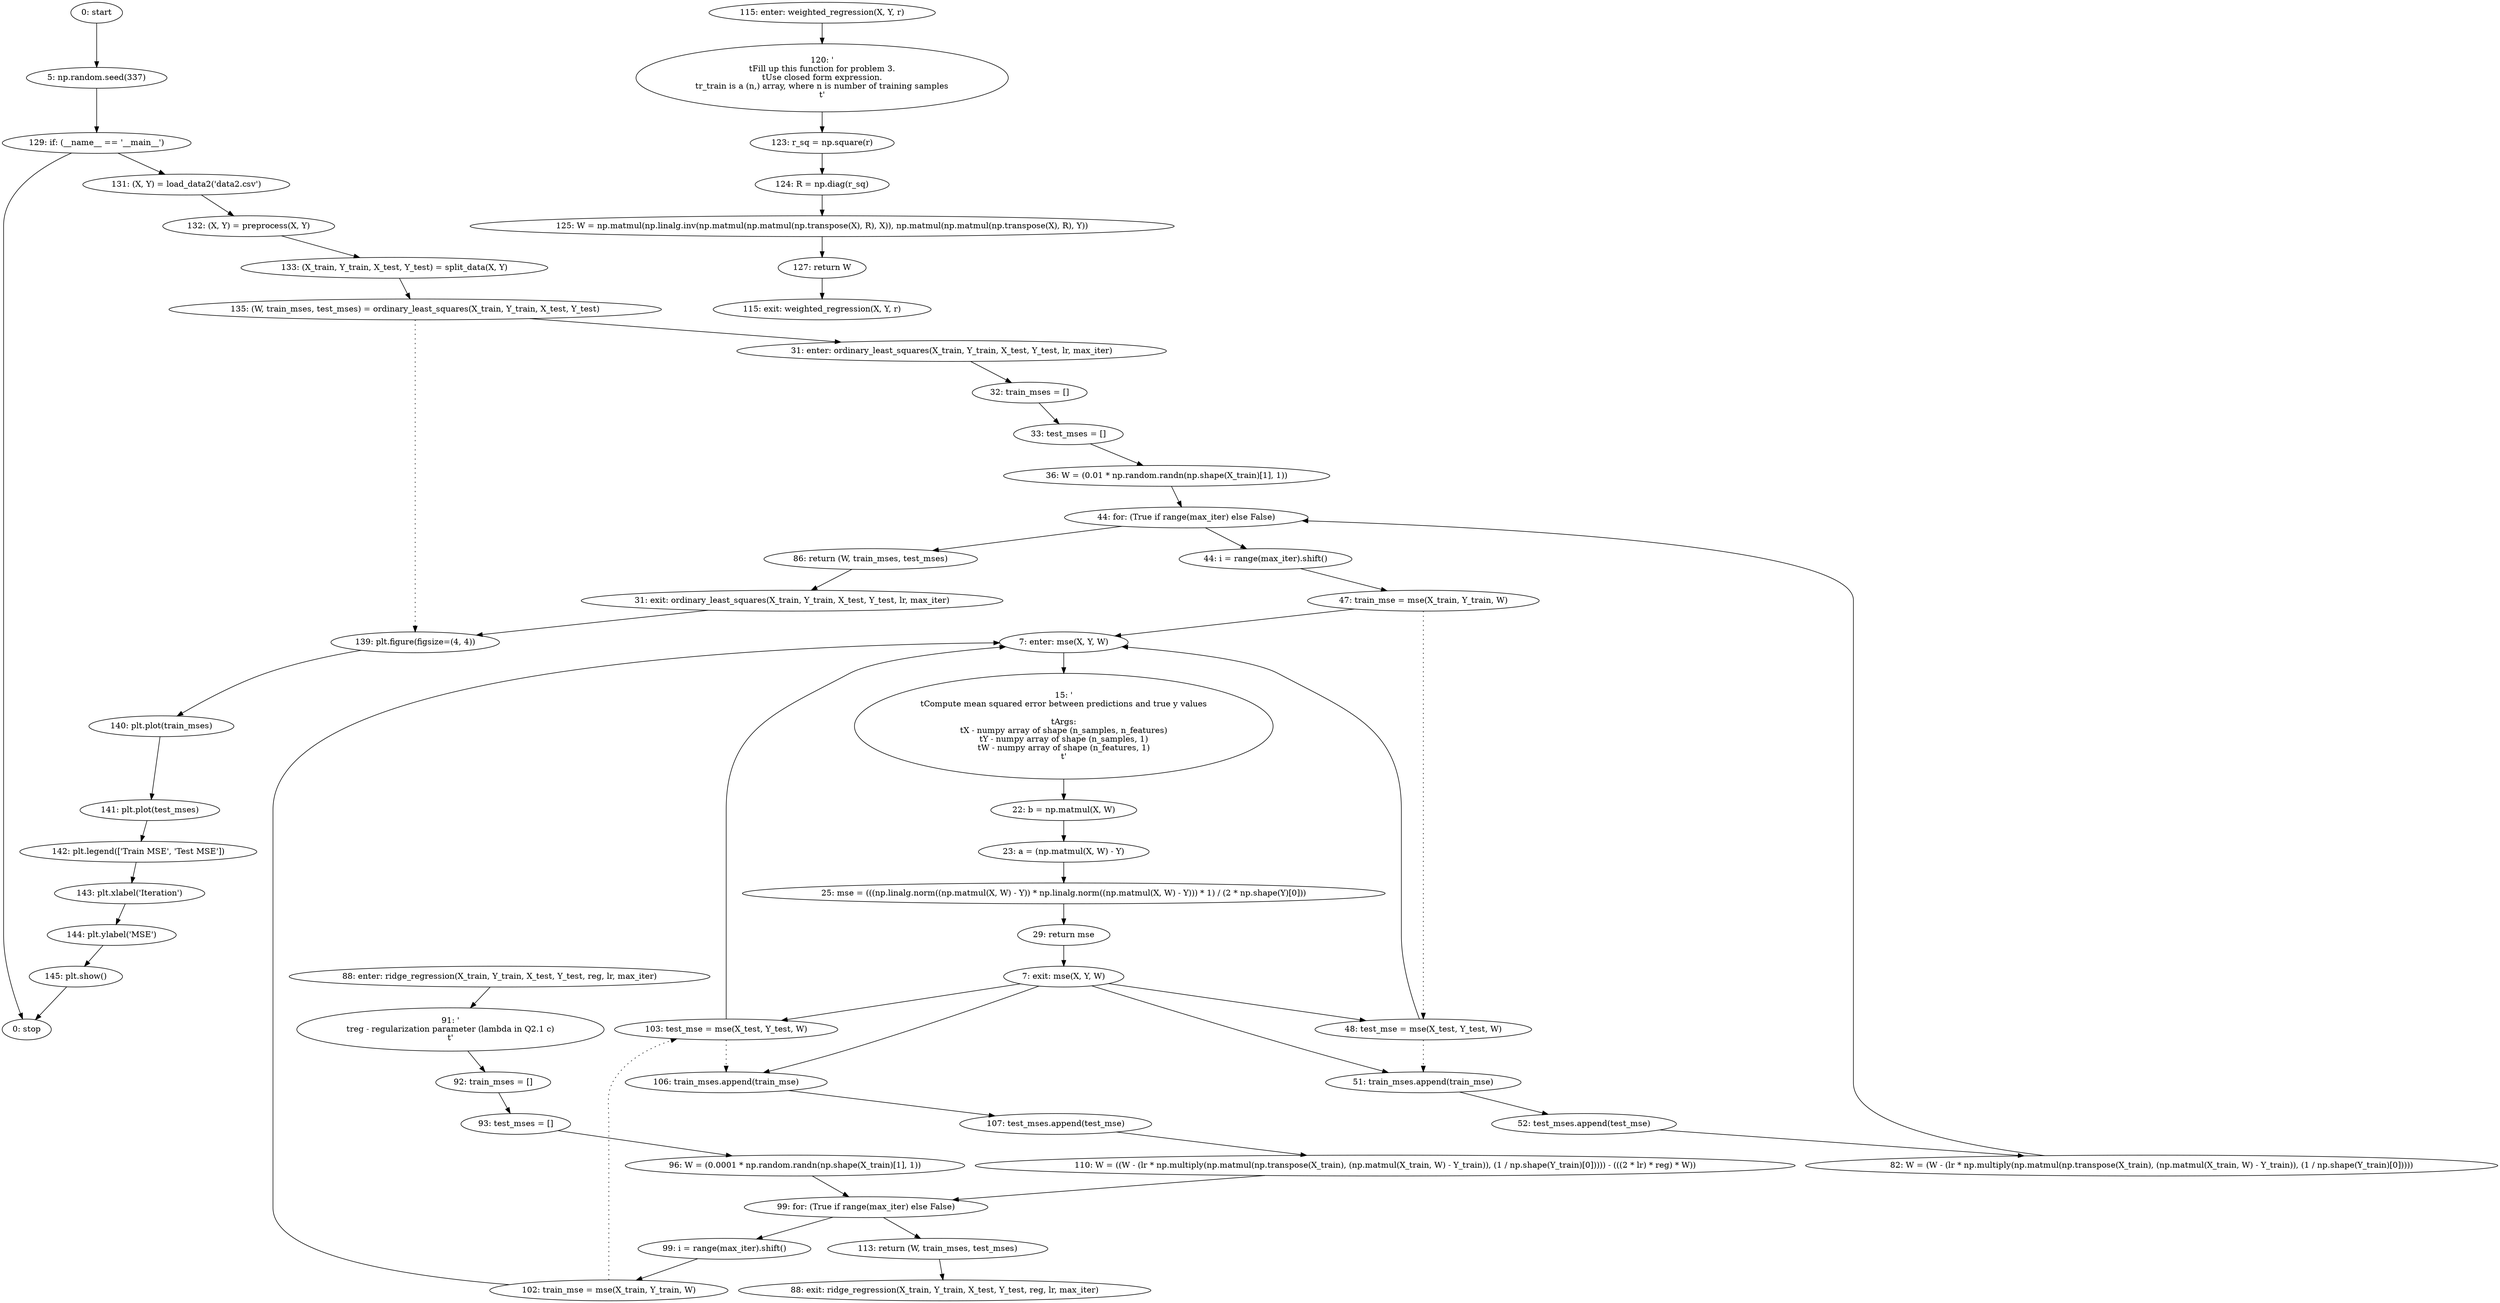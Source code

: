 strict digraph "" {
	node [label="\N"];
	0	 [label="0: start"];
	1	 [label="5: np.random.seed(337)"];
	0 -> 1;
	43	 [label="129: if: (__name__ == '__main__')"];
	1 -> 43;
	44	 [label="131: (X, Y) = load_data2('data2.csv')"];
	43 -> 44;
	55	 [label="0: stop"];
	43 -> 55;
	2	 [label="7: enter: mse(X, Y, W)"];
	4	 [label="15: '\n\tCompute mean squared error between predictions and true y values\n\n\tArgs:\n\tX - numpy array of shape (n_samples, n_features)\n\tY \
- numpy array of shape (n_samples, 1)\n\tW - numpy array of shape (n_features, 1)\n\t'"];
	2 -> 4;
	5	 [label="22: b = np.matmul(X, W)"];
	4 -> 5;
	16	 [label="47: train_mse = mse(X_train, Y_train, W)"];
	16 -> 2;
	17	 [label="48: test_mse = mse(X_test, Y_test, W)"];
	16 -> 17	 [style=dotted,
		weight=100];
	17 -> 2;
	18	 [label="51: train_mses.append(train_mse)"];
	17 -> 18	 [style=dotted,
		weight=100];
	19	 [label="52: test_mses.append(test_mse)"];
	18 -> 19;
	30	 [label="102: train_mse = mse(X_train, Y_train, W)"];
	30 -> 2;
	31	 [label="103: test_mse = mse(X_test, Y_test, W)"];
	30 -> 31	 [style=dotted,
		weight=100];
	31 -> 2;
	32	 [label="106: train_mses.append(train_mse)"];
	31 -> 32	 [style=dotted,
		weight=100];
	33	 [label="107: test_mses.append(test_mse)"];
	32 -> 33;
	3	 [label="7: exit: mse(X, Y, W)"];
	3 -> 17;
	3 -> 18;
	3 -> 31;
	3 -> 32;
	8	 [label="29: return mse"];
	8 -> 3;
	6	 [label="23: a = (np.matmul(X, W) - Y)"];
	5 -> 6;
	7	 [label="25: mse = (((np.linalg.norm((np.matmul(X, W) - Y)) * np.linalg.norm((np.matmul(X, W) - Y))) * 1) / (2 * np.shape(Y)[0]))"];
	6 -> 7;
	7 -> 8;
	9	 [label="31: enter: ordinary_least_squares(X_train, Y_train, X_test, Y_test, lr, max_iter)"];
	11	 [label="32: train_mses = []"];
	9 -> 11;
	12	 [label="33: test_mses = []"];
	11 -> 12;
	47	 [label="135: (W, train_mses, test_mses) = ordinary_least_squares(X_train, Y_train, X_test, Y_test)"];
	47 -> 9;
	48	 [label="139: plt.figure(figsize=(4, 4))"];
	47 -> 48	 [style=dotted,
		weight=100];
	49	 [label="140: plt.plot(train_mses)"];
	48 -> 49;
	10	 [label="31: exit: ordinary_least_squares(X_train, Y_train, X_test, Y_test, lr, max_iter)"];
	10 -> 48;
	21	 [label="86: return (W, train_mses, test_mses)"];
	21 -> 10;
	13	 [label="36: W = (0.01 * np.random.randn(np.shape(X_train)[1], 1))"];
	12 -> 13;
	14	 [label="44: for: (True if range(max_iter) else False)"];
	13 -> 14;
	14 -> 21;
	15	 [label="44: i = range(max_iter).shift()"];
	14 -> 15;
	15 -> 16;
	20	 [label="82: W = (W - (lr * np.multiply(np.matmul(np.transpose(X_train), (np.matmul(X_train, W) - Y_train)), (1 / np.shape(Y_train)[0]))))"];
	20 -> 14;
	19 -> 20;
	22	 [label="88: enter: ridge_regression(X_train, Y_train, X_test, Y_test, reg, lr, max_iter)"];
	24	 [label="91: '\n\treg - regularization parameter (lambda in Q2.1 c)\n\t'"];
	22 -> 24;
	25	 [label="92: train_mses = []"];
	24 -> 25;
	23	 [label="88: exit: ridge_regression(X_train, Y_train, X_test, Y_test, reg, lr, max_iter)"];
	35	 [label="113: return (W, train_mses, test_mses)"];
	35 -> 23;
	26	 [label="93: test_mses = []"];
	25 -> 26;
	27	 [label="96: W = (0.0001 * np.random.randn(np.shape(X_train)[1], 1))"];
	26 -> 27;
	28	 [label="99: for: (True if range(max_iter) else False)"];
	27 -> 28;
	28 -> 35;
	29	 [label="99: i = range(max_iter).shift()"];
	28 -> 29;
	29 -> 30;
	34	 [label="110: W = ((W - (lr * np.multiply(np.matmul(np.transpose(X_train), (np.matmul(X_train, W) - Y_train)), (1 / np.shape(Y_train)[0])))) \
- (((2 * lr) * reg) * W))"];
	34 -> 28;
	33 -> 34;
	36	 [label="115: enter: weighted_regression(X, Y, r)"];
	38	 [label="120: '\n\tFill up this function for problem 3.\n\tUse closed form expression.\n\tr_train is a (n,) array, where n is number of training \
samples\n\t'"];
	36 -> 38;
	39	 [label="123: r_sq = np.square(r)"];
	38 -> 39;
	37	 [label="115: exit: weighted_regression(X, Y, r)"];
	42	 [label="127: return W"];
	42 -> 37;
	40	 [label="124: R = np.diag(r_sq)"];
	39 -> 40;
	41	 [label="125: W = np.matmul(np.linalg.inv(np.matmul(np.matmul(np.transpose(X), R), X)), np.matmul(np.matmul(np.transpose(X), R), Y))"];
	40 -> 41;
	41 -> 42;
	45	 [label="132: (X, Y) = preprocess(X, Y)"];
	44 -> 45;
	46	 [label="133: (X_train, Y_train, X_test, Y_test) = split_data(X, Y)"];
	45 -> 46;
	46 -> 47;
	50	 [label="141: plt.plot(test_mses)"];
	49 -> 50;
	51	 [label="142: plt.legend(['Train MSE', 'Test MSE'])"];
	50 -> 51;
	52	 [label="143: plt.xlabel('Iteration')"];
	51 -> 52;
	53	 [label="144: plt.ylabel('MSE')"];
	52 -> 53;
	54	 [label="145: plt.show()"];
	53 -> 54;
	54 -> 55;
}

